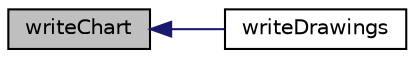 digraph "writeChart"
{
  edge [fontname="Helvetica",fontsize="10",labelfontname="Helvetica",labelfontsize="10"];
  node [fontname="Helvetica",fontsize="10",shape=record];
  rankdir="LR";
  Node6 [label="writeChart",height=0.2,width=0.4,color="black", fillcolor="grey75", style="filled", fontcolor="black"];
  Node6 -> Node7 [dir="back",color="midnightblue",fontsize="10",style="solid",fontname="Helvetica"];
  Node7 [label="writeDrawings",height=0.2,width=0.4,color="black", fillcolor="white", style="filled",URL="$class_p_h_p_excel___writer___excel2007___drawing.html#a7380256853345e10896c8ec8c17d9ef5"];
}
